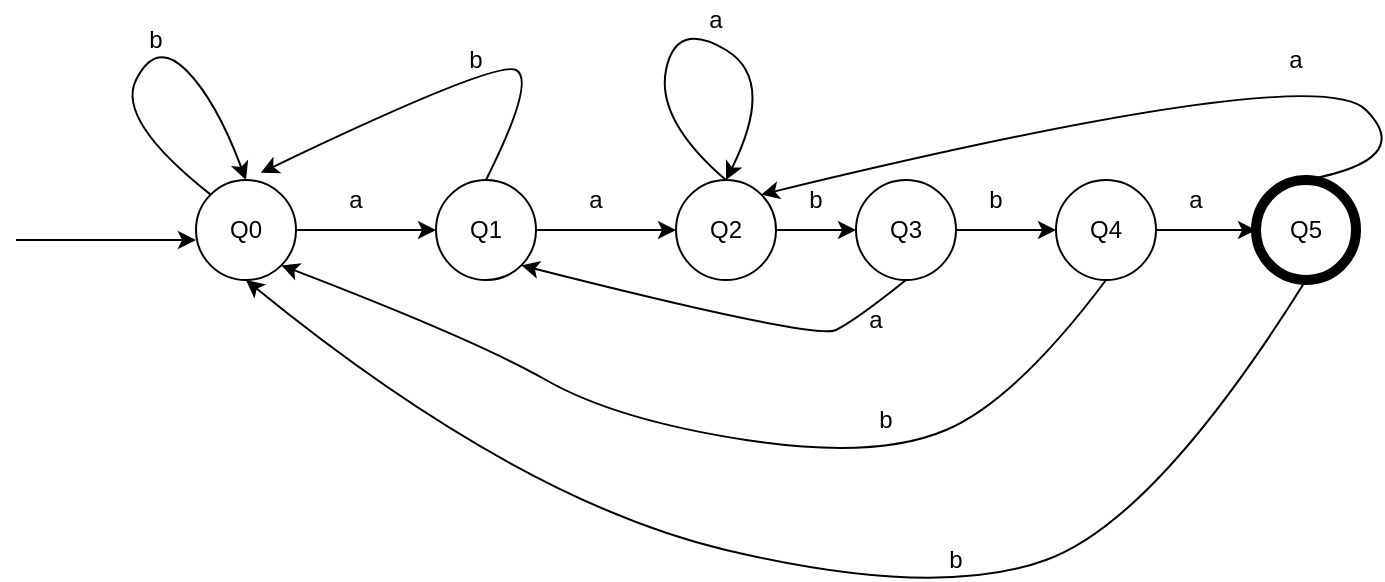 <mxfile version="13.10.3" type="github">
  <diagram id="jNcgEpD6PvfosyMjBrXz" name="Page-1">
    <mxGraphModel dx="1038" dy="491" grid="1" gridSize="10" guides="1" tooltips="1" connect="1" arrows="1" fold="1" page="1" pageScale="1" pageWidth="850" pageHeight="1100" math="0" shadow="0">
      <root>
        <mxCell id="0" />
        <mxCell id="1" parent="0" />
        <mxCell id="adFlDMsE7D7TLPp4FPlz-1" value="" style="ellipse;whiteSpace=wrap;html=1;aspect=fixed;" vertex="1" parent="1">
          <mxGeometry x="100" y="210" width="50" height="50" as="geometry" />
        </mxCell>
        <mxCell id="adFlDMsE7D7TLPp4FPlz-2" value="Q1" style="ellipse;whiteSpace=wrap;html=1;aspect=fixed;" vertex="1" parent="1">
          <mxGeometry x="220" y="210" width="50" height="50" as="geometry" />
        </mxCell>
        <mxCell id="adFlDMsE7D7TLPp4FPlz-3" value="Q2" style="ellipse;whiteSpace=wrap;html=1;aspect=fixed;" vertex="1" parent="1">
          <mxGeometry x="340" y="210" width="50" height="50" as="geometry" />
        </mxCell>
        <mxCell id="adFlDMsE7D7TLPp4FPlz-4" value="" style="endArrow=classic;html=1;exitX=1;exitY=0.5;exitDx=0;exitDy=0;entryX=0;entryY=0.5;entryDx=0;entryDy=0;" edge="1" parent="1" source="adFlDMsE7D7TLPp4FPlz-1" target="adFlDMsE7D7TLPp4FPlz-2">
          <mxGeometry width="50" height="50" relative="1" as="geometry">
            <mxPoint x="160" y="270" as="sourcePoint" />
            <mxPoint x="210" y="220" as="targetPoint" />
          </mxGeometry>
        </mxCell>
        <mxCell id="adFlDMsE7D7TLPp4FPlz-5" value="" style="endArrow=classic;html=1;exitX=1;exitY=0.5;exitDx=0;exitDy=0;entryX=0;entryY=0.5;entryDx=0;entryDy=0;" edge="1" parent="1" source="adFlDMsE7D7TLPp4FPlz-2" target="adFlDMsE7D7TLPp4FPlz-3">
          <mxGeometry width="50" height="50" relative="1" as="geometry">
            <mxPoint x="280" y="260" as="sourcePoint" />
            <mxPoint x="330" y="210" as="targetPoint" />
            <Array as="points" />
          </mxGeometry>
        </mxCell>
        <mxCell id="adFlDMsE7D7TLPp4FPlz-6" value="" style="curved=1;endArrow=classic;html=1;exitX=0;exitY=0;exitDx=0;exitDy=0;entryX=0.5;entryY=0;entryDx=0;entryDy=0;" edge="1" parent="1" source="adFlDMsE7D7TLPp4FPlz-1" target="adFlDMsE7D7TLPp4FPlz-1">
          <mxGeometry width="50" height="50" relative="1" as="geometry">
            <mxPoint x="100" y="190" as="sourcePoint" />
            <mxPoint x="150" y="190" as="targetPoint" />
            <Array as="points">
              <mxPoint x="60" y="180" />
              <mxPoint x="80" y="140" />
              <mxPoint x="110" y="170" />
            </Array>
          </mxGeometry>
        </mxCell>
        <mxCell id="adFlDMsE7D7TLPp4FPlz-7" value="Q0" style="text;html=1;strokeColor=none;fillColor=none;align=center;verticalAlign=middle;whiteSpace=wrap;rounded=0;" vertex="1" parent="1">
          <mxGeometry x="105" y="225" width="40" height="20" as="geometry" />
        </mxCell>
        <mxCell id="adFlDMsE7D7TLPp4FPlz-8" value="b" style="text;html=1;strokeColor=none;fillColor=none;align=center;verticalAlign=middle;whiteSpace=wrap;rounded=0;" vertex="1" parent="1">
          <mxGeometry x="60" y="130" width="40" height="20" as="geometry" />
        </mxCell>
        <mxCell id="adFlDMsE7D7TLPp4FPlz-9" value="a" style="text;html=1;strokeColor=none;fillColor=none;align=center;verticalAlign=middle;whiteSpace=wrap;rounded=0;" vertex="1" parent="1">
          <mxGeometry x="160" y="210" width="40" height="20" as="geometry" />
        </mxCell>
        <mxCell id="adFlDMsE7D7TLPp4FPlz-10" value="a" style="text;html=1;strokeColor=none;fillColor=none;align=center;verticalAlign=middle;whiteSpace=wrap;rounded=0;" vertex="1" parent="1">
          <mxGeometry x="280" y="210" width="40" height="20" as="geometry" />
        </mxCell>
        <mxCell id="adFlDMsE7D7TLPp4FPlz-11" value="Q3" style="ellipse;whiteSpace=wrap;html=1;aspect=fixed;" vertex="1" parent="1">
          <mxGeometry x="430" y="210" width="50" height="50" as="geometry" />
        </mxCell>
        <mxCell id="adFlDMsE7D7TLPp4FPlz-12" value="Q4" style="ellipse;whiteSpace=wrap;html=1;aspect=fixed;" vertex="1" parent="1">
          <mxGeometry x="530" y="210" width="50" height="50" as="geometry" />
        </mxCell>
        <mxCell id="adFlDMsE7D7TLPp4FPlz-13" value="Q5" style="ellipse;whiteSpace=wrap;html=1;aspect=fixed;strokeWidth=5;" vertex="1" parent="1">
          <mxGeometry x="630" y="210" width="50" height="50" as="geometry" />
        </mxCell>
        <mxCell id="adFlDMsE7D7TLPp4FPlz-14" value="" style="endArrow=classic;html=1;entryX=0;entryY=0.5;entryDx=0;entryDy=0;exitX=1;exitY=0.5;exitDx=0;exitDy=0;" edge="1" parent="1" source="adFlDMsE7D7TLPp4FPlz-3" target="adFlDMsE7D7TLPp4FPlz-11">
          <mxGeometry width="50" height="50" relative="1" as="geometry">
            <mxPoint x="380" y="260" as="sourcePoint" />
            <mxPoint x="430" y="210" as="targetPoint" />
            <Array as="points" />
          </mxGeometry>
        </mxCell>
        <mxCell id="adFlDMsE7D7TLPp4FPlz-15" value="" style="endArrow=classic;html=1;exitX=1;exitY=0.5;exitDx=0;exitDy=0;entryX=0;entryY=0.5;entryDx=0;entryDy=0;" edge="1" parent="1" source="adFlDMsE7D7TLPp4FPlz-11" target="adFlDMsE7D7TLPp4FPlz-12">
          <mxGeometry width="50" height="50" relative="1" as="geometry">
            <mxPoint x="480" y="290" as="sourcePoint" />
            <mxPoint x="530" y="240" as="targetPoint" />
          </mxGeometry>
        </mxCell>
        <mxCell id="adFlDMsE7D7TLPp4FPlz-16" value="b" style="text;html=1;strokeColor=none;fillColor=none;align=center;verticalAlign=middle;whiteSpace=wrap;rounded=0;" vertex="1" parent="1">
          <mxGeometry x="390" y="210" width="40" height="20" as="geometry" />
        </mxCell>
        <mxCell id="adFlDMsE7D7TLPp4FPlz-17" value="b" style="text;html=1;strokeColor=none;fillColor=none;align=center;verticalAlign=middle;whiteSpace=wrap;rounded=0;" vertex="1" parent="1">
          <mxGeometry x="480" y="210" width="40" height="20" as="geometry" />
        </mxCell>
        <mxCell id="adFlDMsE7D7TLPp4FPlz-18" value="" style="endArrow=classic;html=1;exitX=1;exitY=0.5;exitDx=0;exitDy=0;entryX=0;entryY=0.5;entryDx=0;entryDy=0;" edge="1" parent="1" source="adFlDMsE7D7TLPp4FPlz-12" target="adFlDMsE7D7TLPp4FPlz-13">
          <mxGeometry width="50" height="50" relative="1" as="geometry">
            <mxPoint x="580" y="280" as="sourcePoint" />
            <mxPoint x="630" y="230" as="targetPoint" />
          </mxGeometry>
        </mxCell>
        <mxCell id="adFlDMsE7D7TLPp4FPlz-19" value="a" style="text;html=1;strokeColor=none;fillColor=none;align=center;verticalAlign=middle;whiteSpace=wrap;rounded=0;" vertex="1" parent="1">
          <mxGeometry x="580" y="210" width="40" height="20" as="geometry" />
        </mxCell>
        <mxCell id="adFlDMsE7D7TLPp4FPlz-20" value="" style="curved=1;endArrow=classic;html=1;exitX=0.5;exitY=1;exitDx=0;exitDy=0;entryX=0.5;entryY=1;entryDx=0;entryDy=0;" edge="1" parent="1" source="adFlDMsE7D7TLPp4FPlz-13" target="adFlDMsE7D7TLPp4FPlz-1">
          <mxGeometry width="50" height="50" relative="1" as="geometry">
            <mxPoint x="570" y="360" as="sourcePoint" />
            <mxPoint x="120" y="300" as="targetPoint" />
            <Array as="points">
              <mxPoint x="580" y="380" />
              <mxPoint x="470" y="420" />
              <mxPoint x="260" y="370" />
            </Array>
          </mxGeometry>
        </mxCell>
        <mxCell id="adFlDMsE7D7TLPp4FPlz-21" value="b" style="text;html=1;strokeColor=none;fillColor=none;align=center;verticalAlign=middle;whiteSpace=wrap;rounded=0;" vertex="1" parent="1">
          <mxGeometry x="460" y="390" width="40" height="20" as="geometry" />
        </mxCell>
        <mxCell id="adFlDMsE7D7TLPp4FPlz-22" value="" style="curved=1;endArrow=classic;html=1;exitX=0.5;exitY=0;exitDx=0;exitDy=0;entryX=0.648;entryY=-0.072;entryDx=0;entryDy=0;entryPerimeter=0;" edge="1" parent="1" source="adFlDMsE7D7TLPp4FPlz-2" target="adFlDMsE7D7TLPp4FPlz-1">
          <mxGeometry width="50" height="50" relative="1" as="geometry">
            <mxPoint x="250" y="200" as="sourcePoint" />
            <mxPoint x="300" y="150" as="targetPoint" />
            <Array as="points">
              <mxPoint x="270" y="160" />
              <mxPoint x="250" y="150" />
            </Array>
          </mxGeometry>
        </mxCell>
        <mxCell id="adFlDMsE7D7TLPp4FPlz-23" value="b" style="text;html=1;strokeColor=none;fillColor=none;align=center;verticalAlign=middle;whiteSpace=wrap;rounded=0;" vertex="1" parent="1">
          <mxGeometry x="220" y="140" width="40" height="20" as="geometry" />
        </mxCell>
        <mxCell id="adFlDMsE7D7TLPp4FPlz-24" value="" style="endArrow=classic;html=1;" edge="1" parent="1">
          <mxGeometry width="50" height="50" relative="1" as="geometry">
            <mxPoint x="10" y="240" as="sourcePoint" />
            <mxPoint x="100" y="240" as="targetPoint" />
          </mxGeometry>
        </mxCell>
        <mxCell id="adFlDMsE7D7TLPp4FPlz-25" value="" style="curved=1;endArrow=classic;html=1;exitX=0.5;exitY=0;exitDx=0;exitDy=0;entryX=0.5;entryY=0;entryDx=0;entryDy=0;" edge="1" parent="1" source="adFlDMsE7D7TLPp4FPlz-3" target="adFlDMsE7D7TLPp4FPlz-3">
          <mxGeometry width="50" height="50" relative="1" as="geometry">
            <mxPoint x="340" y="180" as="sourcePoint" />
            <mxPoint x="390" y="130" as="targetPoint" />
            <Array as="points">
              <mxPoint x="330" y="180" />
              <mxPoint x="340" y="130" />
              <mxPoint x="390" y="160" />
            </Array>
          </mxGeometry>
        </mxCell>
        <mxCell id="adFlDMsE7D7TLPp4FPlz-26" value="a" style="text;html=1;strokeColor=none;fillColor=none;align=center;verticalAlign=middle;whiteSpace=wrap;rounded=0;" vertex="1" parent="1">
          <mxGeometry x="340" y="120" width="40" height="20" as="geometry" />
        </mxCell>
        <mxCell id="adFlDMsE7D7TLPp4FPlz-28" value="" style="curved=1;endArrow=classic;html=1;exitX=0.5;exitY=1;exitDx=0;exitDy=0;entryX=1;entryY=1;entryDx=0;entryDy=0;" edge="1" parent="1" source="adFlDMsE7D7TLPp4FPlz-11" target="adFlDMsE7D7TLPp4FPlz-2">
          <mxGeometry width="50" height="50" relative="1" as="geometry">
            <mxPoint x="380" y="280" as="sourcePoint" />
            <mxPoint x="390" y="300" as="targetPoint" />
            <Array as="points">
              <mxPoint x="430" y="280" />
              <mxPoint x="410" y="290" />
            </Array>
          </mxGeometry>
        </mxCell>
        <mxCell id="adFlDMsE7D7TLPp4FPlz-29" value="a" style="text;html=1;strokeColor=none;fillColor=none;align=center;verticalAlign=middle;whiteSpace=wrap;rounded=0;" vertex="1" parent="1">
          <mxGeometry x="420" y="270" width="40" height="20" as="geometry" />
        </mxCell>
        <mxCell id="adFlDMsE7D7TLPp4FPlz-30" style="edgeStyle=orthogonalEdgeStyle;rounded=0;orthogonalLoop=1;jettySize=auto;html=1;exitX=0.5;exitY=1;exitDx=0;exitDy=0;" edge="1" parent="1" source="adFlDMsE7D7TLPp4FPlz-29" target="adFlDMsE7D7TLPp4FPlz-29">
          <mxGeometry relative="1" as="geometry" />
        </mxCell>
        <mxCell id="adFlDMsE7D7TLPp4FPlz-31" value="" style="curved=1;endArrow=classic;html=1;entryX=1;entryY=1;entryDx=0;entryDy=0;exitX=0.5;exitY=1;exitDx=0;exitDy=0;" edge="1" parent="1" source="adFlDMsE7D7TLPp4FPlz-12" target="adFlDMsE7D7TLPp4FPlz-1">
          <mxGeometry width="50" height="50" relative="1" as="geometry">
            <mxPoint x="550" y="290" as="sourcePoint" />
            <mxPoint x="160" y="120" as="targetPoint" />
            <Array as="points">
              <mxPoint x="510" y="320" />
              <mxPoint x="440" y="350" />
              <mxPoint x="310" y="330" />
              <mxPoint x="240" y="290" />
            </Array>
          </mxGeometry>
        </mxCell>
        <mxCell id="adFlDMsE7D7TLPp4FPlz-32" value="b" style="text;html=1;strokeColor=none;fillColor=none;align=center;verticalAlign=middle;whiteSpace=wrap;rounded=0;" vertex="1" parent="1">
          <mxGeometry x="425" y="320" width="40" height="20" as="geometry" />
        </mxCell>
        <mxCell id="adFlDMsE7D7TLPp4FPlz-33" value="" style="curved=1;endArrow=classic;html=1;exitX=0.5;exitY=0;exitDx=0;exitDy=0;entryX=1;entryY=0;entryDx=0;entryDy=0;" edge="1" parent="1" source="adFlDMsE7D7TLPp4FPlz-13" target="adFlDMsE7D7TLPp4FPlz-3">
          <mxGeometry width="50" height="50" relative="1" as="geometry">
            <mxPoint x="660" y="200" as="sourcePoint" />
            <mxPoint x="580" y="110" as="targetPoint" />
            <Array as="points">
              <mxPoint x="710" y="200" />
              <mxPoint x="660" y="150" />
            </Array>
          </mxGeometry>
        </mxCell>
        <mxCell id="adFlDMsE7D7TLPp4FPlz-34" value="a" style="text;html=1;strokeColor=none;fillColor=none;align=center;verticalAlign=middle;whiteSpace=wrap;rounded=0;" vertex="1" parent="1">
          <mxGeometry x="630" y="140" width="40" height="20" as="geometry" />
        </mxCell>
      </root>
    </mxGraphModel>
  </diagram>
</mxfile>
